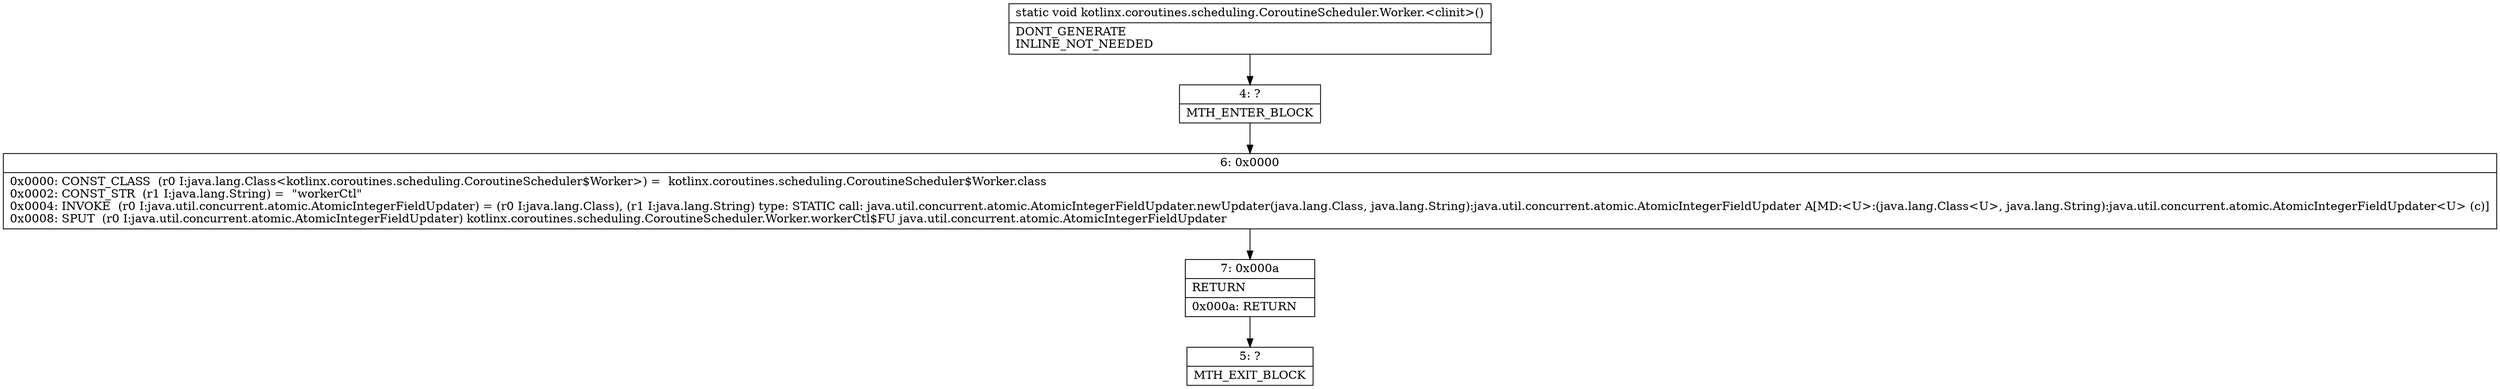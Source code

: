 digraph "CFG forkotlinx.coroutines.scheduling.CoroutineScheduler.Worker.\<clinit\>()V" {
Node_4 [shape=record,label="{4\:\ ?|MTH_ENTER_BLOCK\l}"];
Node_6 [shape=record,label="{6\:\ 0x0000|0x0000: CONST_CLASS  (r0 I:java.lang.Class\<kotlinx.coroutines.scheduling.CoroutineScheduler$Worker\>) =  kotlinx.coroutines.scheduling.CoroutineScheduler$Worker.class \l0x0002: CONST_STR  (r1 I:java.lang.String) =  \"workerCtl\" \l0x0004: INVOKE  (r0 I:java.util.concurrent.atomic.AtomicIntegerFieldUpdater) = (r0 I:java.lang.Class), (r1 I:java.lang.String) type: STATIC call: java.util.concurrent.atomic.AtomicIntegerFieldUpdater.newUpdater(java.lang.Class, java.lang.String):java.util.concurrent.atomic.AtomicIntegerFieldUpdater A[MD:\<U\>:(java.lang.Class\<U\>, java.lang.String):java.util.concurrent.atomic.AtomicIntegerFieldUpdater\<U\> (c)]\l0x0008: SPUT  (r0 I:java.util.concurrent.atomic.AtomicIntegerFieldUpdater) kotlinx.coroutines.scheduling.CoroutineScheduler.Worker.workerCtl$FU java.util.concurrent.atomic.AtomicIntegerFieldUpdater \l}"];
Node_7 [shape=record,label="{7\:\ 0x000a|RETURN\l|0x000a: RETURN   \l}"];
Node_5 [shape=record,label="{5\:\ ?|MTH_EXIT_BLOCK\l}"];
MethodNode[shape=record,label="{static void kotlinx.coroutines.scheduling.CoroutineScheduler.Worker.\<clinit\>()  | DONT_GENERATE\lINLINE_NOT_NEEDED\l}"];
MethodNode -> Node_4;Node_4 -> Node_6;
Node_6 -> Node_7;
Node_7 -> Node_5;
}

